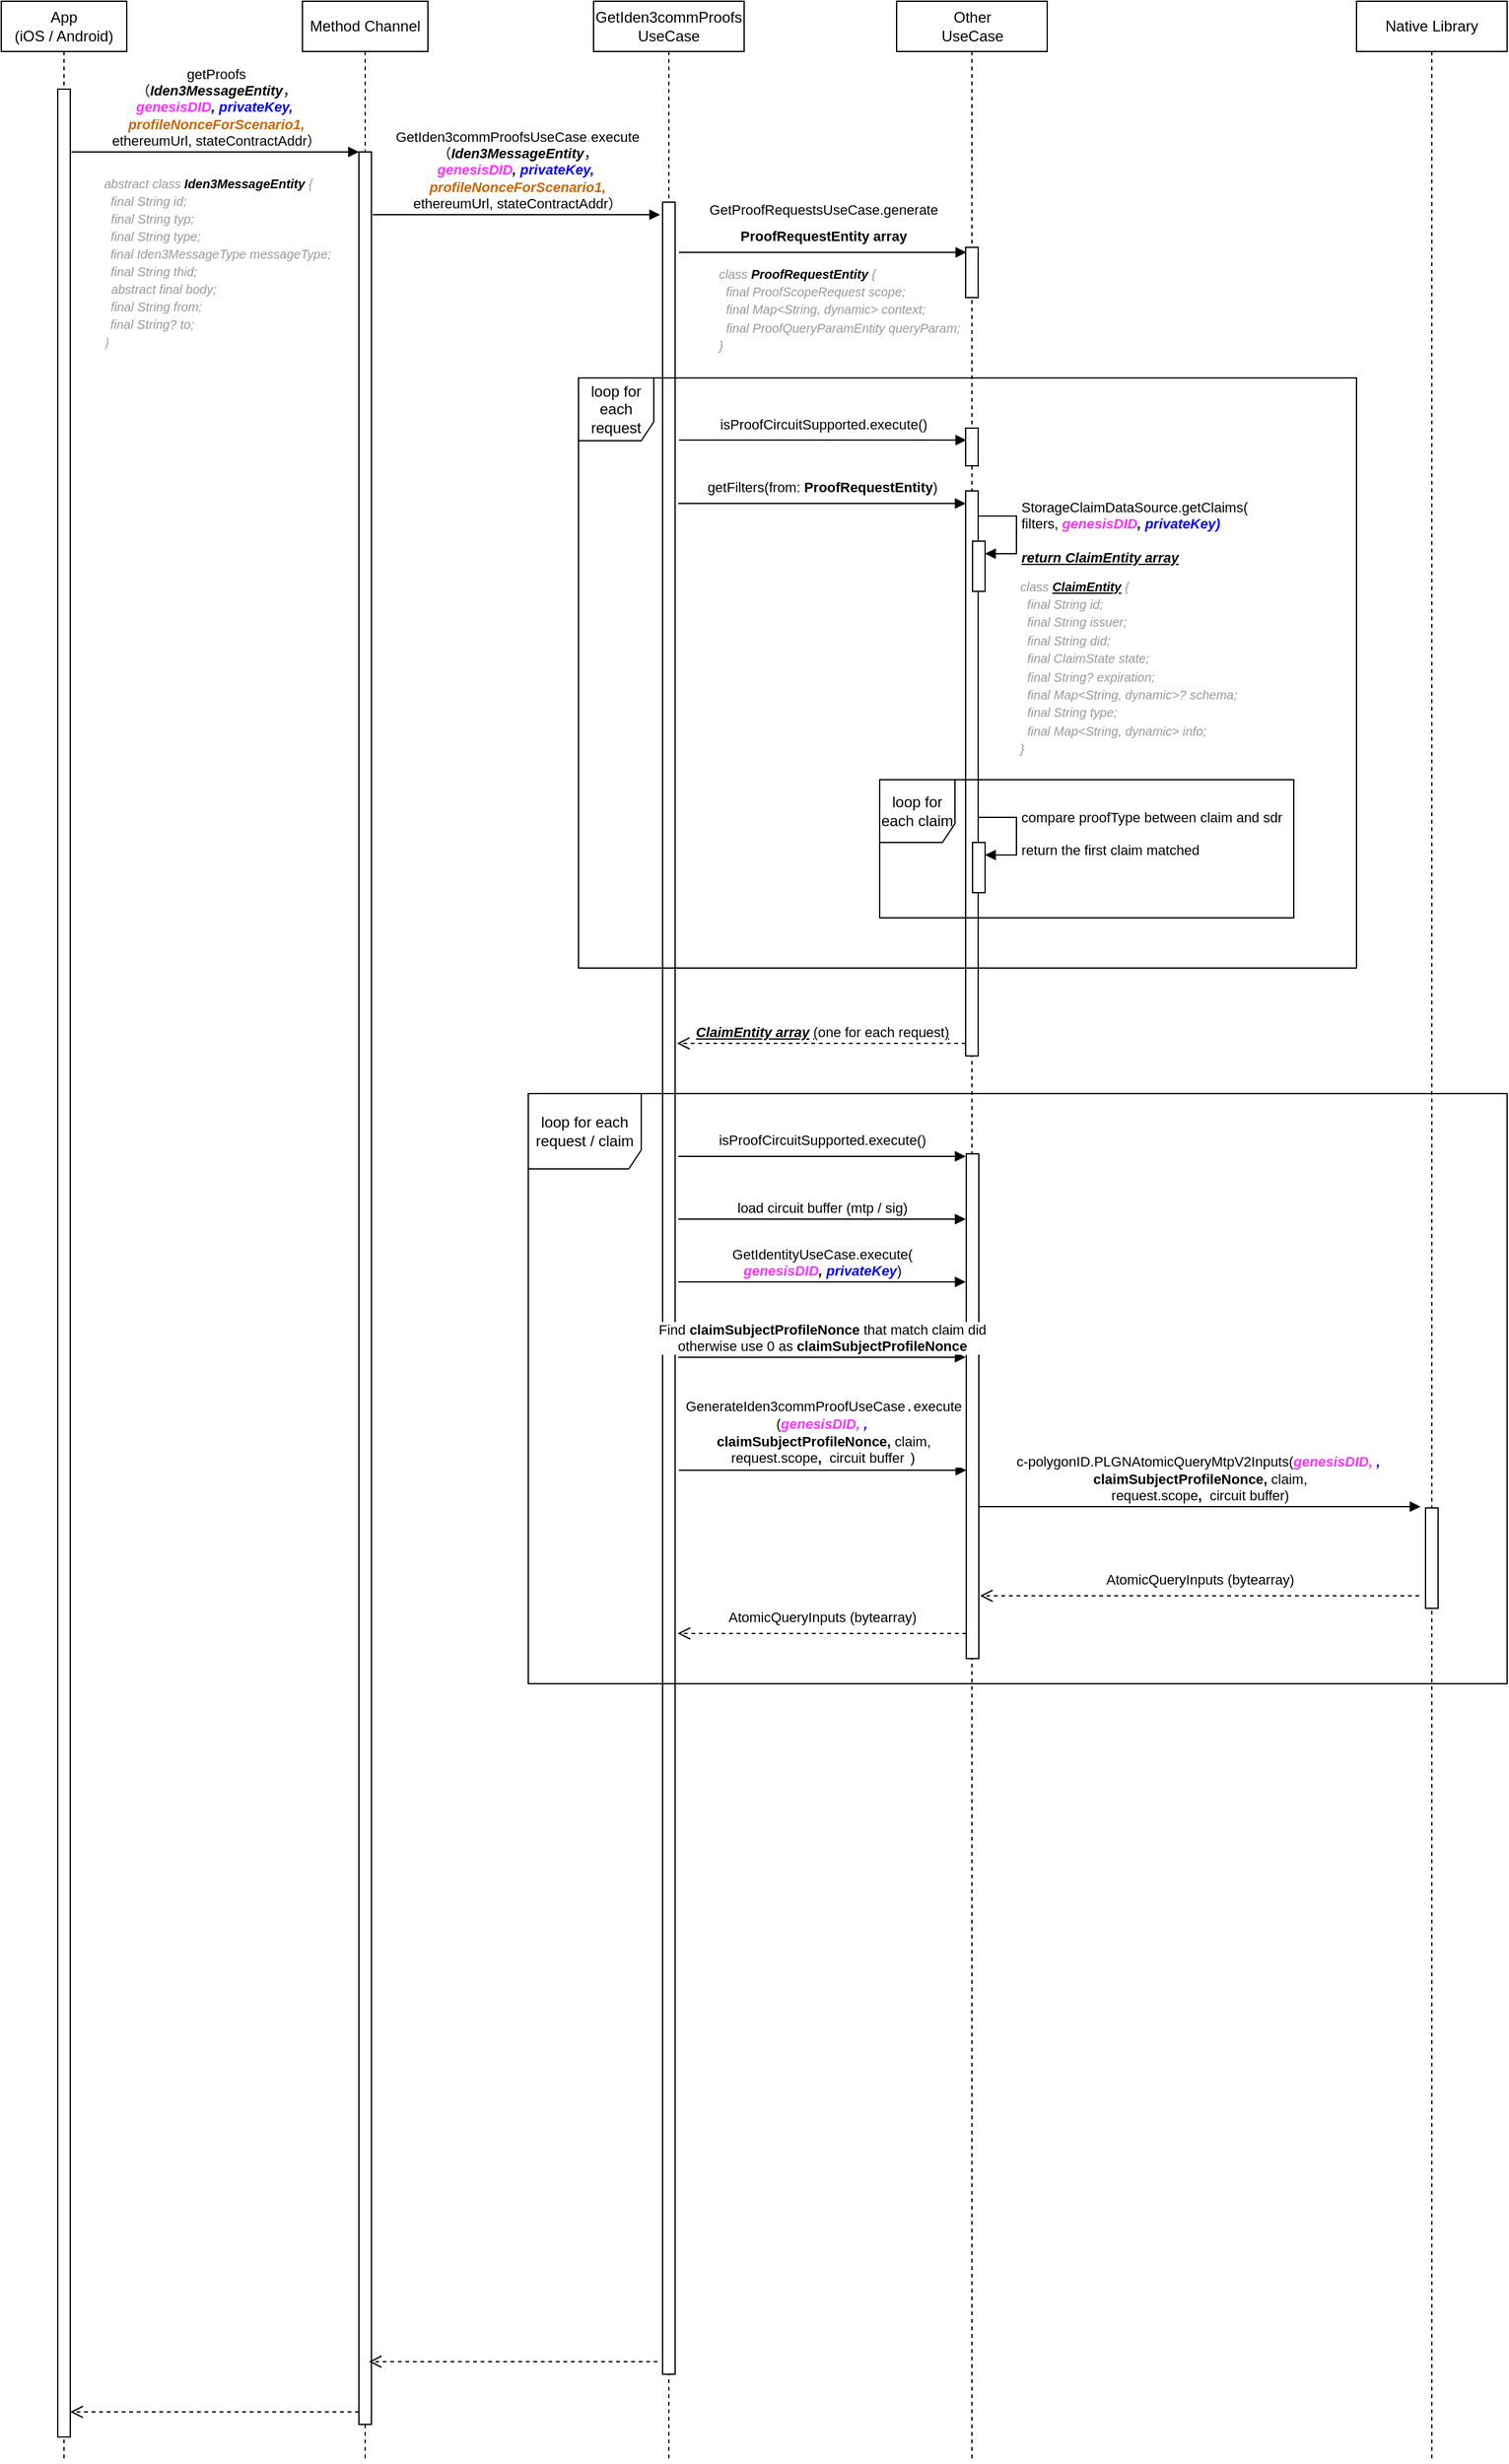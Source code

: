 <mxfile version="22.1.21" type="github">
  <diagram name="第 1 页" id="C8El7X4R0MNUI12ComAL">
    <mxGraphModel dx="1526" dy="873" grid="1" gridSize="10" guides="1" tooltips="1" connect="1" arrows="1" fold="1" page="0" pageScale="1" pageWidth="827" pageHeight="1169" math="0" shadow="0">
      <root>
        <mxCell id="0" />
        <mxCell id="1" parent="0" />
        <mxCell id="TxfDrytHoigwNO3QsFBK-1" value="App&lt;br&gt;(iOS / Android)" style="shape=umlLifeline;perimeter=lifelinePerimeter;whiteSpace=wrap;html=1;container=1;dropTarget=0;collapsible=0;recursiveResize=0;outlineConnect=0;portConstraint=eastwest;newEdgeStyle={&quot;curved&quot;:0,&quot;rounded&quot;:0};" parent="1" vertex="1">
          <mxGeometry x="360" y="120" width="100" height="1960" as="geometry" />
        </mxCell>
        <mxCell id="TxfDrytHoigwNO3QsFBK-7" value="" style="html=1;points=[[0,0,0,0,5],[0,1,0,0,-5],[1,0,0,0,5],[1,1,0,0,-5]];perimeter=orthogonalPerimeter;outlineConnect=0;targetShapes=umlLifeline;portConstraint=eastwest;newEdgeStyle={&quot;curved&quot;:0,&quot;rounded&quot;:0};" parent="TxfDrytHoigwNO3QsFBK-1" vertex="1">
          <mxGeometry x="45" y="70" width="10" height="1870" as="geometry" />
        </mxCell>
        <mxCell id="TxfDrytHoigwNO3QsFBK-3" value="Method Channel" style="shape=umlLifeline;perimeter=lifelinePerimeter;whiteSpace=wrap;html=1;container=1;dropTarget=0;collapsible=0;recursiveResize=0;outlineConnect=0;portConstraint=eastwest;newEdgeStyle={&quot;curved&quot;:0,&quot;rounded&quot;:0};" parent="1" vertex="1">
          <mxGeometry x="600" y="120" width="100" height="1960" as="geometry" />
        </mxCell>
        <mxCell id="TxfDrytHoigwNO3QsFBK-13" value="" style="html=1;points=[[0,0,0,0,5],[0,1,0,0,-5],[1,0,0,0,5],[1,1,0,0,-5]];perimeter=orthogonalPerimeter;outlineConnect=0;targetShapes=umlLifeline;portConstraint=eastwest;newEdgeStyle={&quot;curved&quot;:0,&quot;rounded&quot;:0};" parent="TxfDrytHoigwNO3QsFBK-3" vertex="1">
          <mxGeometry x="45" y="120" width="10" height="1810" as="geometry" />
        </mxCell>
        <mxCell id="TxfDrytHoigwNO3QsFBK-22" value="GetIden3commProofs&lt;br&gt;UseCase" style="shape=umlLifeline;perimeter=lifelinePerimeter;whiteSpace=wrap;html=1;container=1;dropTarget=0;collapsible=0;recursiveResize=0;outlineConnect=0;portConstraint=eastwest;newEdgeStyle={&quot;curved&quot;:0,&quot;rounded&quot;:0};" parent="1" vertex="1">
          <mxGeometry x="832" y="120" width="120" height="1960" as="geometry" />
        </mxCell>
        <mxCell id="kKGWQNoMtcEd__acopYI-4" value="" style="html=1;points=[[0,0,0,0,5],[0,1,0,0,-5],[1,0,0,0,5],[1,1,0,0,-5]];perimeter=orthogonalPerimeter;outlineConnect=0;targetShapes=umlLifeline;portConstraint=eastwest;newEdgeStyle={&quot;curved&quot;:0,&quot;rounded&quot;:0};" parent="TxfDrytHoigwNO3QsFBK-22" vertex="1">
          <mxGeometry x="55" y="160" width="10" height="1730" as="geometry" />
        </mxCell>
        <mxCell id="kKGWQNoMtcEd__acopYI-1" value="getProofs&lt;br&gt;（&lt;b&gt;&lt;i&gt;Iden3MessageEntity&lt;/i&gt;&lt;/b&gt;，&lt;br&gt;&lt;b style=&quot;border-color: var(--border-color);&quot;&gt;&lt;i style=&quot;border-color: var(--border-color);&quot;&gt;&lt;font style=&quot;border-color: var(--border-color);&quot; color=&quot;#ff33ff&quot;&gt;genesisDID&lt;/font&gt;,&amp;nbsp;&lt;i style=&quot;border-color: var(--border-color);&quot;&gt;&lt;font style=&quot;border-color: var(--border-color);&quot; color=&quot;#0000ff&quot;&gt;privateKey,&amp;nbsp;&lt;br style=&quot;border-color: var(--border-color);&quot;&gt;&lt;/font&gt;&lt;font style=&quot;border-color: var(--border-color);&quot; color=&quot;#cc6600&quot;&gt;profileNonceForScenario1,&lt;br&gt;&lt;/font&gt;&lt;/i&gt;&lt;/i&gt;&lt;/b&gt;ethereumUrl, stateContractAddr）" style="html=1;verticalAlign=bottom;endArrow=block;curved=0;rounded=0;sourcePerimeterSpacing=0;entryX=0;entryY=0;entryDx=0;entryDy=5;entryPerimeter=0;" parent="1" edge="1">
          <mxGeometry relative="1" as="geometry">
            <mxPoint x="416" y="240" as="sourcePoint" />
            <mxPoint x="645" y="240" as="targetPoint" />
          </mxGeometry>
        </mxCell>
        <mxCell id="kKGWQNoMtcEd__acopYI-2" value="&lt;i style=&quot;background-color: rgb(255, 255, 255);&quot;&gt;&lt;span style=&quot;font-size: 10px;&quot;&gt;&lt;font style=&quot;&quot; color=&quot;#999999&quot;&gt;abstract class &lt;/font&gt;&lt;b style=&quot;&quot;&gt;Iden3MessageEntity&lt;/b&gt;&lt;font style=&quot;&quot; color=&quot;#999999&quot;&gt; {&lt;/font&gt;&lt;/span&gt;&lt;br&gt;&lt;/i&gt;&lt;div style=&quot;line-height: 140%; font-size: 10px;&quot;&gt;&lt;div style=&quot;line-height: 140%;&quot;&gt;  &lt;font color=&quot;#999999&quot; style=&quot;font-size: 10px;&quot;&gt;&lt;i style=&quot;background-color: rgb(255, 255, 255);&quot;&gt;&lt;font style=&quot;font-family: gbLCjAvpehOjc9brSCwv; font-size: 10px;&quot;&gt;&amp;nbsp;&lt;/font&gt;&lt;font style=&quot;font-size: 10px;&quot;&gt; final String id;&lt;/font&gt;&lt;/i&gt;&lt;/font&gt;&lt;/div&gt;&lt;div style=&quot;line-height: 140%;&quot;&gt;  &lt;font color=&quot;#999999&quot; style=&quot;font-size: 10px;&quot; face=&quot;Helvetica&quot;&gt;&lt;i style=&quot;background-color: rgb(255, 255, 255);&quot;&gt;&lt;font style=&quot;font-size: 10px;&quot;&gt;&amp;nbsp;&lt;/font&gt;&lt;font style=&quot;font-size: 10px;&quot;&gt; final String typ;&lt;/font&gt;&lt;/i&gt;&lt;/font&gt;&lt;/div&gt;&lt;div style=&quot;line-height: 140%;&quot;&gt;  &lt;font color=&quot;#999999&quot; style=&quot;font-size: 10px;&quot;&gt;&lt;i style=&quot;background-color: rgb(255, 255, 255);&quot;&gt;&lt;font style=&quot;font-size: 10px;&quot;&gt;&lt;font style=&quot;font-size: 10px;&quot; face=&quot;gbLCjAvpehOjc9brSCwv&quot;&gt;&amp;nbsp;&lt;/font&gt;&lt;font style=&quot;font-size: 10px;&quot; face=&quot;Helvetica&quot;&gt; &lt;/font&gt;&lt;/font&gt;&lt;font face=&quot;Helvetica&quot; style=&quot;font-size: 10px;&quot;&gt;final String type;&lt;/font&gt;&lt;/i&gt;&lt;/font&gt;&lt;/div&gt;&lt;div style=&quot;line-height: 140%;&quot;&gt;  &lt;font color=&quot;#999999&quot; style=&quot;font-size: 10px;&quot;&gt;&lt;i style=&quot;background-color: rgb(255, 255, 255);&quot;&gt;&lt;font style=&quot;font-family: gbLCjAvpehOjc9brSCwv; font-size: 10px;&quot;&gt;&amp;nbsp; &lt;/font&gt;&lt;font style=&quot;font-size: 10px;&quot;&gt;final Iden3MessageType messageType;&lt;/font&gt;&lt;/i&gt;&lt;/font&gt;&lt;/div&gt;&lt;div style=&quot;line-height: 140%;&quot;&gt;  &lt;font color=&quot;#999999&quot; style=&quot;font-size: 10px;&quot;&gt;&lt;i style=&quot;background-color: rgb(255, 255, 255);&quot;&gt;&lt;font style=&quot;font-family: gbLCjAvpehOjc9brSCwv; font-size: 10px;&quot;&gt;&amp;nbsp;&lt;/font&gt;&lt;font style=&quot;font-size: 10px;&quot;&gt; &lt;font style=&quot;font-size: 10px;&quot; face=&quot;Helvetica&quot;&gt;final String thid;&lt;/font&gt;&lt;/font&gt;&lt;/i&gt;&lt;/font&gt;&lt;/div&gt;&lt;div style=&quot;line-height: 140%;&quot;&gt;  &lt;font color=&quot;#999999&quot; style=&quot;font-size: 10px;&quot;&gt;&lt;i style=&quot;background-color: rgb(255, 255, 255);&quot;&gt;&lt;font style=&quot;font-family: Helvetica; font-size: 10px;&quot;&gt;&amp;nbsp; &lt;/font&gt;&lt;font face=&quot;Helvetica&quot; style=&quot;font-size: 10px;&quot;&gt;abstract final body;&lt;/font&gt;&lt;/i&gt;&lt;/font&gt;&lt;/div&gt;&lt;div style=&quot;line-height: 140%;&quot;&gt;  &lt;font color=&quot;#999999&quot; style=&quot;font-size: 10px;&quot;&gt;&lt;i style=&quot;background-color: rgb(255, 255, 255);&quot;&gt;&lt;font face=&quot;gbLCjAvpehOjc9brSCwv&quot; style=&quot;font-size: 10px;&quot;&gt;&amp;nbsp;&lt;/font&gt;&lt;font face=&quot;Helvetica&quot; style=&quot;font-size: 10px;&quot;&gt; &lt;/font&gt;&lt;font face=&quot;Helvetica&quot; style=&quot;font-size: 10px;&quot;&gt;final String from;&lt;/font&gt;&lt;/i&gt;&lt;/font&gt;&lt;/div&gt;&lt;div style=&quot;line-height: 140%;&quot;&gt;  &lt;font color=&quot;#999999&quot; style=&quot;font-size: 10px;&quot;&gt;&lt;i style=&quot;background-color: rgb(255, 255, 255);&quot;&gt;&lt;font face=&quot;gbLCjAvpehOjc9brSCwv&quot; style=&quot;font-size: 10px;&quot;&gt;&amp;nbsp; &lt;/font&gt;&lt;font face=&quot;Helvetica&quot; style=&quot;font-size: 10px;&quot;&gt;final String? to;&lt;/font&gt;&lt;/i&gt;&lt;/font&gt;&lt;/div&gt;&lt;div style=&quot;line-height: 140%;&quot;&gt;&lt;font color=&quot;#999999&quot; face=&quot;gbLCjAvpehOjc9brSCwv&quot; style=&quot;font-size: 10px;&quot;&gt;&lt;i style=&quot;background-color: rgb(255, 255, 255);&quot;&gt;}&lt;/i&gt;&lt;/font&gt;&lt;/div&gt;&lt;div style=&quot;line-height: 140%;&quot;&gt;&lt;br&gt;&lt;/div&gt;&lt;/div&gt;" style="text;html=1;align=left;verticalAlign=middle;resizable=0;points=[];autosize=1;strokeColor=none;fillColor=none;" parent="1" vertex="1">
          <mxGeometry x="440" y="250" width="200" height="170" as="geometry" />
        </mxCell>
        <mxCell id="kKGWQNoMtcEd__acopYI-3" value="&lt;div style=&quot;line-height: 120%;&quot;&gt;GetIden3commProofsUseCase&lt;font face=&quot;Helvetica&quot; style=&quot;background-color: rgb(255, 255, 255);&quot;&gt;&lt;font style=&quot;font-size: 12px;&quot; color=&quot;#abb2bf&quot;&gt;.&lt;/font&gt;&lt;font style=&quot;font-size: 11px;&quot;&gt;execute&lt;/font&gt;&lt;/font&gt;&lt;/div&gt;&lt;div style=&quot;line-height: 120%;&quot;&gt;（&lt;b style=&quot;border-color: var(--border-color);&quot;&gt;&lt;i style=&quot;border-color: var(--border-color);&quot;&gt;Iden3MessageEntity&lt;/i&gt;&lt;/b&gt;，&lt;br style=&quot;border-color: var(--border-color);&quot;&gt;&lt;b style=&quot;border-color: var(--border-color);&quot;&gt;&lt;i style=&quot;border-color: var(--border-color);&quot;&gt;&lt;font style=&quot;border-color: var(--border-color);&quot; color=&quot;#ff33ff&quot;&gt;genesisDID&lt;/font&gt;,&amp;nbsp;&lt;i style=&quot;border-color: var(--border-color);&quot;&gt;&lt;font style=&quot;border-color: var(--border-color);&quot; color=&quot;#0000ff&quot;&gt;privateKey,&amp;nbsp;&lt;br style=&quot;border-color: var(--border-color);&quot;&gt;&lt;/font&gt;&lt;font style=&quot;border-color: var(--border-color);&quot; color=&quot;#cc6600&quot;&gt;profileNonceForScenario1,&lt;br style=&quot;border-color: var(--border-color);&quot;&gt;&lt;/font&gt;&lt;/i&gt;&lt;/i&gt;&lt;/b&gt;ethereumUrl, stateContractAddr）&lt;/div&gt;" style="html=1;verticalAlign=bottom;endArrow=block;curved=0;rounded=0;sourcePerimeterSpacing=0;entryX=0;entryY=0;entryDx=0;entryDy=5;entryPerimeter=0;" parent="1" edge="1">
          <mxGeometry relative="1" as="geometry">
            <mxPoint x="656" y="290" as="sourcePoint" />
            <mxPoint x="885" y="290" as="targetPoint" />
          </mxGeometry>
        </mxCell>
        <mxCell id="kKGWQNoMtcEd__acopYI-5" value="&lt;div style=&quot;line-height: 120%;&quot;&gt;&lt;div style=&quot;line-height: 21px;&quot;&gt;&lt;div style=&quot;line-height: 21px;&quot;&gt;&lt;span style=&quot;background-color: rgb(255, 255, 255);&quot;&gt;&lt;font face=&quot;Helvetica&quot; style=&quot;font-size: 11px;&quot;&gt;GetProofRequestsUseCase.generate&lt;/font&gt;&lt;/span&gt;&lt;/div&gt;&lt;div style=&quot;line-height: 21px;&quot;&gt;&lt;div style=&quot;line-height: 21px;&quot;&gt;&lt;span style=&quot;background-color: rgb(255, 255, 255);&quot;&gt;&lt;font face=&quot;Helvetica&quot; style=&quot;font-size: 11px;&quot;&gt;&lt;b&gt;ProofRequestEntity array&lt;/b&gt;&lt;/font&gt;&lt;/span&gt;&lt;/div&gt;&lt;/div&gt;&lt;/div&gt;&lt;/div&gt;&lt;div style=&quot;line-height: 21px;&quot;&gt;&lt;/div&gt;" style="html=1;verticalAlign=bottom;endArrow=block;curved=0;rounded=0;sourcePerimeterSpacing=0;entryX=0;entryY=0;entryDx=0;entryDy=5;entryPerimeter=0;" parent="1" edge="1">
          <mxGeometry relative="1" as="geometry">
            <mxPoint x="900" y="320" as="sourcePoint" />
            <mxPoint x="1129" y="320" as="targetPoint" />
          </mxGeometry>
        </mxCell>
        <mxCell id="kKGWQNoMtcEd__acopYI-6" value="Other&lt;br&gt;UseCase" style="shape=umlLifeline;perimeter=lifelinePerimeter;whiteSpace=wrap;html=1;container=1;dropTarget=0;collapsible=0;recursiveResize=0;outlineConnect=0;portConstraint=eastwest;newEdgeStyle={&quot;curved&quot;:0,&quot;rounded&quot;:0};" parent="1" vertex="1">
          <mxGeometry x="1073.5" y="120" width="120" height="1960" as="geometry" />
        </mxCell>
        <mxCell id="kKGWQNoMtcEd__acopYI-19" value="" style="html=1;points=[[0,0,0,0,5],[0,1,0,0,-5],[1,0,0,0,5],[1,1,0,0,-5]];perimeter=orthogonalPerimeter;outlineConnect=0;targetShapes=umlLifeline;portConstraint=eastwest;newEdgeStyle={&quot;curved&quot;:0,&quot;rounded&quot;:0};" parent="kKGWQNoMtcEd__acopYI-6" vertex="1">
          <mxGeometry x="55" y="196" width="10" height="40" as="geometry" />
        </mxCell>
        <mxCell id="BkAWaWP3HrZWic8StWcY-7" value="" style="html=1;points=[[0,0,0,0,5],[0,1,0,0,-5],[1,0,0,0,5],[1,1,0,0,-5]];perimeter=orthogonalPerimeter;outlineConnect=0;targetShapes=umlLifeline;portConstraint=eastwest;newEdgeStyle={&quot;curved&quot;:0,&quot;rounded&quot;:0};" vertex="1" parent="kKGWQNoMtcEd__acopYI-6">
          <mxGeometry x="55" y="390" width="10" height="450" as="geometry" />
        </mxCell>
        <mxCell id="kKGWQNoMtcEd__acopYI-20" value="&lt;font style=&quot;font-size: 10px;&quot;&gt;&lt;i style=&quot;&quot;&gt;&lt;font color=&quot;#999999&quot;&gt;class &lt;/font&gt;&lt;b style=&quot;&quot;&gt;ProofRequestEntity&lt;/b&gt;&lt;font color=&quot;#999999&quot;&gt; {&lt;/font&gt;&lt;br&gt;&lt;font color=&quot;#999999&quot;&gt;&amp;nbsp; final ProofScopeRequest scope;&lt;/font&gt;&lt;br&gt;&lt;span style=&quot;color: rgb(153, 153, 153);&quot; class=&quot;Apple-converted-space&quot;&gt;&amp;nbsp; &lt;/span&gt;&lt;font color=&quot;#999999&quot;&gt;final Map&amp;lt;String, dynamic&amp;gt; context;&lt;/font&gt;&lt;br&gt;&lt;span style=&quot;color: rgb(153, 153, 153);&quot; class=&quot;Apple-converted-space&quot;&gt;&amp;nbsp; &lt;/span&gt;&lt;font color=&quot;#999999&quot;&gt;final ProofQueryParamEntity queryParam;&lt;/font&gt;&lt;br&gt;&lt;font color=&quot;#999999&quot;&gt;}&lt;/font&gt;&lt;/i&gt;&lt;/font&gt;" style="text;html=1;align=left;verticalAlign=middle;resizable=0;points=[];autosize=1;strokeColor=none;fillColor=none;" parent="1" vertex="1">
          <mxGeometry x="930" y="320" width="220" height="90" as="geometry" />
        </mxCell>
        <mxCell id="kKGWQNoMtcEd__acopYI-56" value="&lt;div style=&quot;line-height: 21px;&quot;&gt;&lt;br&gt;&lt;/div&gt;" style="html=1;verticalAlign=bottom;endArrow=open;dashed=1;endSize=8;curved=0;rounded=0;" parent="1" edge="1">
          <mxGeometry relative="1" as="geometry">
            <mxPoint x="883" y="2000" as="sourcePoint" />
            <mxPoint x="653" y="2000" as="targetPoint" />
          </mxGeometry>
        </mxCell>
        <mxCell id="kKGWQNoMtcEd__acopYI-57" value="&lt;div style=&quot;line-height: 21px;&quot;&gt;&lt;br&gt;&lt;/div&gt;" style="html=1;verticalAlign=bottom;endArrow=open;dashed=1;endSize=8;curved=0;rounded=0;" parent="1" edge="1">
          <mxGeometry relative="1" as="geometry">
            <mxPoint x="645" y="2040" as="sourcePoint" />
            <mxPoint x="415" y="2040" as="targetPoint" />
          </mxGeometry>
        </mxCell>
        <mxCell id="BkAWaWP3HrZWic8StWcY-2" value="loop for each request" style="shape=umlFrame;whiteSpace=wrap;html=1;pointerEvents=0;width=60;height=50;" vertex="1" parent="1">
          <mxGeometry x="820" y="420" width="620" height="470" as="geometry" />
        </mxCell>
        <mxCell id="BkAWaWP3HrZWic8StWcY-3" value="" style="html=1;points=[[0,0,0,0,5],[0,1,0,0,-5],[1,0,0,0,5],[1,1,0,0,-5]];perimeter=orthogonalPerimeter;outlineConnect=0;targetShapes=umlLifeline;portConstraint=eastwest;newEdgeStyle={&quot;curved&quot;:0,&quot;rounded&quot;:0};" vertex="1" parent="1">
          <mxGeometry x="1128.5" y="460" width="10" height="30" as="geometry" />
        </mxCell>
        <mxCell id="BkAWaWP3HrZWic8StWcY-4" value="&lt;div style=&quot;line-height: 120%;&quot;&gt;&lt;div style=&quot;line-height: 21px;&quot;&gt;&lt;div style=&quot;line-height: 21px;&quot;&gt;&lt;div style=&quot;line-height: 21px;&quot;&gt;&lt;span style=&quot;background-color: rgb(255, 255, 255);&quot;&gt;&lt;font style=&quot;font-size: 11px;&quot; face=&quot;Helvetica&quot;&gt;isProofCircuitSupported.execute()&lt;/font&gt;&lt;/span&gt;&lt;/div&gt;&lt;/div&gt;&lt;/div&gt;&lt;/div&gt;&lt;div style=&quot;line-height: 21px;&quot;&gt;&lt;/div&gt;" style="html=1;verticalAlign=bottom;endArrow=block;curved=0;rounded=0;sourcePerimeterSpacing=0;entryX=0;entryY=0;entryDx=0;entryDy=5;entryPerimeter=0;" edge="1" parent="1">
          <mxGeometry relative="1" as="geometry">
            <mxPoint x="900" y="469.5" as="sourcePoint" />
            <mxPoint x="1129" y="469.5" as="targetPoint" />
          </mxGeometry>
        </mxCell>
        <mxCell id="BkAWaWP3HrZWic8StWcY-6" value="&lt;div style=&quot;line-height: 120%;&quot;&gt;&lt;div style=&quot;line-height: 21px;&quot;&gt;&lt;div style=&quot;line-height: 21px;&quot;&gt;&lt;div style=&quot;line-height: 21px;&quot;&gt;&lt;font style=&quot;font-size: 11px;&quot; face=&quot;Helvetica&quot;&gt;getFilters(from:&amp;nbsp;&lt;/font&gt;&lt;b style=&quot;border-color: var(--border-color);&quot;&gt;ProofRequestEntity&lt;/b&gt;)&lt;/div&gt;&lt;/div&gt;&lt;/div&gt;&lt;/div&gt;&lt;div style=&quot;line-height: 21px;&quot;&gt;&lt;/div&gt;" style="html=1;verticalAlign=bottom;endArrow=block;curved=0;rounded=0;sourcePerimeterSpacing=0;entryX=0;entryY=0;entryDx=0;entryDy=5;entryPerimeter=0;" edge="1" parent="1">
          <mxGeometry relative="1" as="geometry">
            <mxPoint x="899.5" y="520" as="sourcePoint" />
            <mxPoint x="1128.5" y="520" as="targetPoint" />
          </mxGeometry>
        </mxCell>
        <mxCell id="BkAWaWP3HrZWic8StWcY-8" value="" style="html=1;points=[[0,0,0,0,5],[0,1,0,0,-5],[1,0,0,0,5],[1,1,0,0,-5]];perimeter=orthogonalPerimeter;outlineConnect=0;targetShapes=umlLifeline;portConstraint=eastwest;newEdgeStyle={&quot;curved&quot;:0,&quot;rounded&quot;:0};" vertex="1" parent="1">
          <mxGeometry x="1134" y="550" width="10" height="40" as="geometry" />
        </mxCell>
        <mxCell id="BkAWaWP3HrZWic8StWcY-9" value="&lt;div style=&quot;line-height: 120%;&quot;&gt;&lt;div style=&quot;line-height: 120%;&quot;&gt;&lt;span style=&quot;background-color: rgb(255, 255, 255);&quot;&gt;StorageClaimDataSource&lt;/span&gt;.getClaims(&lt;/div&gt;&lt;div style=&quot;line-height: 120%;&quot;&gt;filters,&amp;nbsp;&lt;b style=&quot;border-color: var(--border-color); text-align: center;&quot;&gt;&lt;i style=&quot;border-color: var(--border-color);&quot;&gt;&lt;font style=&quot;border-color: var(--border-color);&quot; color=&quot;#ff33ff&quot;&gt;genesisDID&lt;/font&gt;,&amp;nbsp;&lt;i style=&quot;border-color: var(--border-color);&quot;&gt;&lt;font style=&quot;border-color: var(--border-color);&quot; color=&quot;#0000ff&quot;&gt;privateKey)&lt;/font&gt;&lt;/i&gt;&lt;/i&gt;&lt;/b&gt;&lt;/div&gt;&lt;div style=&quot;line-height: 120%;&quot;&gt;&lt;b style=&quot;border-color: var(--border-color); text-align: center;&quot;&gt;&lt;i style=&quot;border-color: var(--border-color);&quot;&gt;&lt;i style=&quot;border-color: var(--border-color);&quot;&gt;&lt;font style=&quot;border-color: var(--border-color);&quot; color=&quot;#0000ff&quot;&gt;&lt;br&gt;&lt;/font&gt;&lt;/i&gt;&lt;/i&gt;&lt;/b&gt;&lt;/div&gt;&lt;div style=&quot;line-height: 120%;&quot;&gt;&lt;b style=&quot;border-color: var(--border-color); text-align: center;&quot;&gt;&lt;i style=&quot;border-color: var(--border-color);&quot;&gt;&lt;i style=&quot;border-color: var(--border-color);&quot;&gt;&lt;font style=&quot;border-color: var(--border-color);&quot; color=&quot;#0000ff&quot;&gt;&lt;b style=&quot;border-color: var(--border-color); color: rgb(0, 0, 0); font-style: normal;&quot;&gt;&lt;u style=&quot;border-color: var(--border-color);&quot;&gt;&lt;i style=&quot;border-color: var(--border-color);&quot;&gt;return ClaimEntity array&lt;/i&gt;&lt;/u&gt;&lt;/b&gt;&lt;br&gt;&lt;/font&gt;&lt;/i&gt;&lt;/i&gt;&lt;/b&gt;&lt;/div&gt;&lt;/div&gt;" style="html=1;align=left;spacingLeft=2;endArrow=block;rounded=0;edgeStyle=orthogonalEdgeStyle;curved=0;rounded=0;" edge="1" target="BkAWaWP3HrZWic8StWcY-8" parent="1">
          <mxGeometry relative="1" as="geometry">
            <mxPoint x="1139" y="530" as="sourcePoint" />
            <Array as="points">
              <mxPoint x="1169" y="560" />
            </Array>
          </mxGeometry>
        </mxCell>
        <mxCell id="BkAWaWP3HrZWic8StWcY-10" value="&lt;span style=&quot;background-color: rgb(255, 255, 255);&quot;&gt;&lt;u style=&quot;font-style: italic; font-weight: bold;&quot;&gt;ClaimEntity array&lt;/u&gt;&amp;nbsp;&lt;u&gt;(&lt;/u&gt;one for each request&lt;u style=&quot;&quot;&gt;)&lt;/u&gt;&lt;/span&gt;" style="html=1;verticalAlign=bottom;endArrow=open;dashed=1;endSize=8;curved=0;rounded=0;" edge="1" parent="1">
          <mxGeometry relative="1" as="geometry">
            <mxPoint x="1128.5" y="950" as="sourcePoint" />
            <mxPoint x="898.5" y="950" as="targetPoint" />
          </mxGeometry>
        </mxCell>
        <mxCell id="BkAWaWP3HrZWic8StWcY-11" value="&lt;font style=&quot;font-size: 10px;&quot;&gt;&lt;i style=&quot;&quot;&gt;&lt;font color=&quot;#999999&quot;&gt;class &lt;/font&gt;&lt;b style=&quot;&quot;&gt;&lt;u&gt;ClaimEntity&lt;/u&gt;&lt;/b&gt;&lt;font color=&quot;#999999&quot;&gt; {&lt;/font&gt;&lt;/i&gt;&lt;br&gt;&lt;i style=&quot;color: rgb(153, 153, 153);&quot;&gt;&amp;nbsp; final String id;&lt;/i&gt;&lt;br&gt;&lt;i style=&quot;color: rgb(153, 153, 153);&quot;&gt;&lt;span class=&quot;Apple-converted-space&quot;&gt;&amp;nbsp; &lt;/span&gt;final String issuer;&lt;/i&gt;&lt;br&gt;&lt;i style=&quot;color: rgb(153, 153, 153);&quot;&gt;&lt;span class=&quot;Apple-converted-space&quot;&gt;&amp;nbsp; &lt;/span&gt;final String did;&lt;/i&gt;&lt;br&gt;&lt;i style=&quot;color: rgb(153, 153, 153);&quot;&gt;&lt;span class=&quot;Apple-converted-space&quot;&gt;&amp;nbsp; &lt;/span&gt;final ClaimState state;&lt;/i&gt;&lt;br&gt;&lt;i style=&quot;color: rgb(153, 153, 153);&quot;&gt;&lt;span class=&quot;Apple-converted-space&quot;&gt;&amp;nbsp; &lt;/span&gt;final String? expiration;&lt;/i&gt;&lt;br&gt;&lt;i style=&quot;color: rgb(153, 153, 153);&quot;&gt;&lt;span class=&quot;Apple-converted-space&quot;&gt;&amp;nbsp; &lt;/span&gt;final Map&amp;lt;String, dynamic&amp;gt;? schema;&lt;/i&gt;&lt;br&gt;&lt;i style=&quot;color: rgb(153, 153, 153);&quot;&gt;&lt;span class=&quot;Apple-converted-space&quot;&gt;&amp;nbsp; &lt;/span&gt;final String type;&lt;/i&gt;&lt;br&gt;&lt;i style=&quot;color: rgb(153, 153, 153);&quot;&gt;&lt;span class=&quot;Apple-converted-space&quot;&gt;&amp;nbsp; &lt;/span&gt;final Map&amp;lt;String, dynamic&amp;gt; info;&lt;/i&gt;&lt;br&gt;&lt;i style=&quot;color: rgb(153, 153, 153);&quot;&gt;}&lt;/i&gt;&lt;/font&gt;" style="text;html=1;align=left;verticalAlign=middle;resizable=0;points=[];autosize=1;strokeColor=none;fillColor=none;" vertex="1" parent="1">
          <mxGeometry x="1170" y="570" width="200" height="160" as="geometry" />
        </mxCell>
        <mxCell id="BkAWaWP3HrZWic8StWcY-12" value="" style="html=1;points=[[0,0,0,0,5],[0,1,0,0,-5],[1,0,0,0,5],[1,1,0,0,-5]];perimeter=orthogonalPerimeter;outlineConnect=0;targetShapes=umlLifeline;portConstraint=eastwest;newEdgeStyle={&quot;curved&quot;:0,&quot;rounded&quot;:0};" vertex="1" parent="1">
          <mxGeometry x="1134" y="790" width="10" height="40" as="geometry" />
        </mxCell>
        <mxCell id="BkAWaWP3HrZWic8StWcY-13" value="&lt;div style=&quot;line-height: 120%;&quot;&gt;&lt;div style=&quot;line-height: 120%;&quot;&gt;compare proofType between claim and sdr&lt;/div&gt;&lt;div style=&quot;line-height: 120%;&quot;&gt;&lt;br&gt;&lt;/div&gt;&lt;div style=&quot;line-height: 120%;&quot;&gt;return the first claim matched&lt;/div&gt;&lt;/div&gt;" style="html=1;align=left;spacingLeft=2;endArrow=block;rounded=0;edgeStyle=orthogonalEdgeStyle;curved=0;rounded=0;" edge="1" parent="1" target="BkAWaWP3HrZWic8StWcY-12">
          <mxGeometry relative="1" as="geometry">
            <mxPoint x="1139" y="770" as="sourcePoint" />
            <Array as="points">
              <mxPoint x="1169" y="800" />
            </Array>
          </mxGeometry>
        </mxCell>
        <mxCell id="BkAWaWP3HrZWic8StWcY-14" value="loop for each claim" style="shape=umlFrame;whiteSpace=wrap;html=1;pointerEvents=0;width=60;height=50;" vertex="1" parent="1">
          <mxGeometry x="1060" y="740" width="330" height="110" as="geometry" />
        </mxCell>
        <mxCell id="BkAWaWP3HrZWic8StWcY-15" value="loop for each request / claim" style="shape=umlFrame;whiteSpace=wrap;html=1;pointerEvents=0;width=90;height=60;" vertex="1" parent="1">
          <mxGeometry x="780" y="990" width="780" height="470" as="geometry" />
        </mxCell>
        <mxCell id="BkAWaWP3HrZWic8StWcY-16" value="&lt;div style=&quot;line-height: 120%;&quot;&gt;&lt;div style=&quot;line-height: 21px;&quot;&gt;&lt;div style=&quot;line-height: 21px;&quot;&gt;&lt;div style=&quot;line-height: 21px;&quot;&gt;&lt;span style=&quot;background-color: rgb(255, 255, 255);&quot;&gt;&lt;font style=&quot;font-size: 11px;&quot; face=&quot;Helvetica&quot;&gt;isProofCircuitSupported.execute()&lt;/font&gt;&lt;/span&gt;&lt;/div&gt;&lt;/div&gt;&lt;/div&gt;&lt;/div&gt;&lt;div style=&quot;line-height: 21px;&quot;&gt;&lt;/div&gt;" style="html=1;verticalAlign=bottom;endArrow=block;curved=0;rounded=0;sourcePerimeterSpacing=0;entryX=0;entryY=0;entryDx=0;entryDy=5;entryPerimeter=0;" edge="1" parent="1">
          <mxGeometry relative="1" as="geometry">
            <mxPoint x="899.5" y="1040" as="sourcePoint" />
            <mxPoint x="1128.5" y="1040" as="targetPoint" />
          </mxGeometry>
        </mxCell>
        <mxCell id="BkAWaWP3HrZWic8StWcY-17" value="&lt;br&gt;&lt;br&gt;&lt;br&gt;" style="html=1;points=[[0,0,0,0,5],[0,1,0,0,-5],[1,0,0,0,5],[1,1,0,0,-5]];perimeter=orthogonalPerimeter;outlineConnect=0;targetShapes=umlLifeline;portConstraint=eastwest;newEdgeStyle={&quot;curved&quot;:0,&quot;rounded&quot;:0};" vertex="1" parent="1">
          <mxGeometry x="1129" y="1038" width="10" height="402" as="geometry" />
        </mxCell>
        <mxCell id="BkAWaWP3HrZWic8StWcY-18" value="load circuit buffer (mtp / sig)" style="html=1;verticalAlign=bottom;endArrow=block;curved=0;rounded=0;sourcePerimeterSpacing=0;entryX=0;entryY=0;entryDx=0;entryDy=5;entryPerimeter=0;" edge="1" parent="1">
          <mxGeometry relative="1" as="geometry">
            <mxPoint x="899.5" y="1090" as="sourcePoint" />
            <mxPoint x="1128.5" y="1090" as="targetPoint" />
          </mxGeometry>
        </mxCell>
        <mxCell id="BkAWaWP3HrZWic8StWcY-19" value="GetIdentityUseCase.execute(&lt;br&gt;&lt;b style=&quot;border-color: var(--border-color);&quot;&gt;&lt;i style=&quot;border-color: var(--border-color);&quot;&gt;&lt;font style=&quot;border-color: var(--border-color);&quot; color=&quot;#ff33ff&quot;&gt;genesisDID&lt;/font&gt;,&amp;nbsp;&lt;i style=&quot;border-color: var(--border-color);&quot;&gt;&lt;font style=&quot;border-color: var(--border-color);&quot; color=&quot;#0000ff&quot;&gt;privateKey&lt;/font&gt;&lt;/i&gt;&lt;/i&gt;&lt;/b&gt;)" style="html=1;verticalAlign=bottom;endArrow=block;curved=0;rounded=0;sourcePerimeterSpacing=0;entryX=0;entryY=0;entryDx=0;entryDy=5;entryPerimeter=0;" edge="1" parent="1">
          <mxGeometry relative="1" as="geometry">
            <mxPoint x="899.5" y="1140" as="sourcePoint" />
            <mxPoint x="1128.5" y="1140" as="targetPoint" />
          </mxGeometry>
        </mxCell>
        <mxCell id="BkAWaWP3HrZWic8StWcY-20" value="Find&amp;nbsp;&lt;b&gt;claimSubjectProfileNonce&lt;/b&gt;&amp;nbsp;that match claim did&lt;br&gt;otherwise use 0 as&amp;nbsp;&lt;b&gt;claimSubjectProfileNonce&lt;/b&gt;" style="html=1;verticalAlign=bottom;endArrow=block;curved=0;rounded=0;sourcePerimeterSpacing=0;entryX=0;entryY=0;entryDx=0;entryDy=5;entryPerimeter=0;" edge="1" parent="1">
          <mxGeometry relative="1" as="geometry">
            <mxPoint x="899.5" y="1200" as="sourcePoint" />
            <mxPoint x="1128.5" y="1200" as="targetPoint" />
          </mxGeometry>
        </mxCell>
        <mxCell id="BkAWaWP3HrZWic8StWcY-21" value="&lt;font style=&quot;font-size: 11px;&quot;&gt;&lt;span style=&quot;background-color: rgb(255, 255, 255);&quot;&gt;GenerateIden3commProofUseCase&lt;/span&gt;&lt;span style=&quot;background-color: rgb(255, 255, 255); font-family: &amp;quot;JetBrains Mono&amp;quot;, Menlo, Monaco, &amp;quot;Courier New&amp;quot;, monospace;&quot;&gt;.&lt;/span&gt;&lt;span style=&quot;background-color: rgb(255, 255, 255);&quot;&gt;execute&lt;/span&gt;&lt;br&gt;&lt;span style=&quot;background-color: rgb(255, 255, 255);&quot;&gt;(&lt;/span&gt;&lt;b style=&quot;background-color: rgb(255, 255, 255); border-color: var(--border-color);&quot;&gt;&lt;i style=&quot;border-color: var(--border-color);&quot;&gt;&lt;font style=&quot;border-color: var(--border-color);&quot; color=&quot;#ff33ff&quot;&gt;genesisDID,&amp;nbsp;&lt;/font&gt;&lt;/i&gt;&lt;/b&gt;&lt;b style=&quot;background-color: rgb(255, 255, 255); border-color: var(--border-color);&quot;&gt;&lt;i style=&quot;border-color: var(--border-color);&quot;&gt;&lt;i style=&quot;border-color: var(--border-color);&quot;&gt;&lt;font style=&quot;border-color: var(--border-color);&quot; color=&quot;#0000ff&quot;&gt;,&amp;nbsp;&lt;br&gt;&lt;/font&gt;&lt;/i&gt;&lt;/i&gt;&lt;/b&gt;&lt;b style=&quot;background-color: rgb(255, 255, 255);&quot;&gt;claimSubjectProfileNonce,&amp;nbsp;&lt;/b&gt;&lt;span style=&quot;background-color: rgb(255, 255, 255);&quot;&gt;claim,&lt;/span&gt;&lt;br&gt;&lt;font face=&quot;Helvetica&quot;&gt;request.scope&lt;b&gt;,&amp;nbsp;&lt;/b&gt;&lt;/font&gt;&amp;nbsp;circuit buffer&amp;nbsp;&lt;span style=&quot;background-color: rgb(255, 255, 255); font-family: &amp;quot;JetBrains Mono&amp;quot;, Menlo, Monaco, &amp;quot;Courier New&amp;quot;, monospace;&quot;&gt;)&lt;br&gt;&lt;/span&gt;&lt;/font&gt;" style="html=1;verticalAlign=bottom;endArrow=block;curved=0;rounded=0;sourcePerimeterSpacing=0;entryX=0;entryY=0;entryDx=0;entryDy=5;entryPerimeter=0;" edge="1" parent="1">
          <mxGeometry relative="1" as="geometry">
            <mxPoint x="900" y="1290" as="sourcePoint" />
            <mxPoint x="1129" y="1290" as="targetPoint" />
          </mxGeometry>
        </mxCell>
        <mxCell id="BkAWaWP3HrZWic8StWcY-22" value="Native Library" style="shape=umlLifeline;perimeter=lifelinePerimeter;whiteSpace=wrap;html=1;container=1;dropTarget=0;collapsible=0;recursiveResize=0;outlineConnect=0;portConstraint=eastwest;newEdgeStyle={&quot;curved&quot;:0,&quot;rounded&quot;:0};" vertex="1" parent="1">
          <mxGeometry x="1440" y="120" width="120" height="1960" as="geometry" />
        </mxCell>
        <mxCell id="BkAWaWP3HrZWic8StWcY-26" value="" style="html=1;points=[[0,0,0,0,5],[0,1,0,0,-5],[1,0,0,0,5],[1,1,0,0,-5]];perimeter=orthogonalPerimeter;outlineConnect=0;targetShapes=umlLifeline;portConstraint=eastwest;newEdgeStyle={&quot;curved&quot;:0,&quot;rounded&quot;:0};" vertex="1" parent="BkAWaWP3HrZWic8StWcY-22">
          <mxGeometry x="55" y="1200" width="10" height="80" as="geometry" />
        </mxCell>
        <mxCell id="BkAWaWP3HrZWic8StWcY-25" value="&lt;font face=&quot;Helvetica&quot;&gt;&lt;font style=&quot;font-size: 11px;&quot;&gt;c-polygonID.&lt;/font&gt;&lt;font style=&quot;font-size: 11px;&quot;&gt;PLGNAtomicQueryMtpV2Inputs(&lt;/font&gt;&lt;/font&gt;&lt;b style=&quot;border-color: var(--border-color);&quot;&gt;&lt;i style=&quot;border-color: var(--border-color);&quot;&gt;&lt;font style=&quot;border-color: var(--border-color);&quot; color=&quot;#ff33ff&quot;&gt;genesisDID,&amp;nbsp;&lt;/font&gt;&lt;/i&gt;&lt;/b&gt;&lt;b style=&quot;border-color: var(--border-color);&quot;&gt;&lt;i style=&quot;border-color: var(--border-color);&quot;&gt;&lt;i style=&quot;border-color: var(--border-color);&quot;&gt;&lt;font style=&quot;border-color: var(--border-color);&quot; color=&quot;#0000ff&quot;&gt;,&amp;nbsp;&lt;br style=&quot;border-color: var(--border-color);&quot;&gt;&lt;/font&gt;&lt;/i&gt;&lt;/i&gt;&lt;/b&gt;&lt;b style=&quot;border-color: var(--border-color);&quot;&gt;claimSubjectProfileNonce,&amp;nbsp;&lt;/b&gt;&lt;span style=&quot;border-color: var(--border-color);&quot;&gt;claim,&lt;/span&gt;&lt;br style=&quot;border-color: var(--border-color);&quot;&gt;&lt;font style=&quot;border-color: var(--border-color);&quot; face=&quot;Helvetica&quot;&gt;request.scope&lt;b style=&quot;border-color: var(--border-color);&quot;&gt;,&amp;nbsp;&lt;/b&gt;&lt;/font&gt;&amp;nbsp;circuit buffer&lt;span style=&quot;background-color: rgb(255, 255, 255);&quot;&gt;&lt;font face=&quot;Helvetica&quot;&gt;&lt;font style=&quot;font-size: 11px;&quot;&gt;)&lt;/font&gt;&lt;/font&gt;&lt;/span&gt;" style="html=1;verticalAlign=bottom;endArrow=block;curved=0;rounded=0;sourcePerimeterSpacing=0;" edge="1" parent="1">
          <mxGeometry x="-0.001" relative="1" as="geometry">
            <mxPoint x="1138.5" y="1319" as="sourcePoint" />
            <mxPoint x="1491" y="1319" as="targetPoint" />
            <mxPoint as="offset" />
          </mxGeometry>
        </mxCell>
        <mxCell id="BkAWaWP3HrZWic8StWcY-27" value="&lt;div style=&quot;line-height: 21px;&quot;&gt;&lt;span style=&quot;background-color: rgb(255, 255, 255);&quot;&gt;&lt;font face=&quot;Helvetica&quot; style=&quot;font-size: 11px;&quot;&gt;AtomicQueryInputs (bytearray)&lt;/font&gt;&lt;/span&gt;&lt;/div&gt;" style="html=1;verticalAlign=bottom;endArrow=open;dashed=1;endSize=8;curved=0;rounded=0;" edge="1" parent="1">
          <mxGeometry relative="1" as="geometry">
            <mxPoint x="1490" y="1390" as="sourcePoint" />
            <mxPoint x="1140" y="1390" as="targetPoint" />
          </mxGeometry>
        </mxCell>
        <mxCell id="BkAWaWP3HrZWic8StWcY-28" value="&lt;div style=&quot;line-height: 21px;&quot;&gt;&lt;span style=&quot;background-color: rgb(255, 255, 255);&quot;&gt;&lt;font face=&quot;Helvetica&quot; style=&quot;font-size: 11px;&quot;&gt;AtomicQueryInputs (bytearray)&lt;/font&gt;&lt;/span&gt;&lt;/div&gt;" style="html=1;verticalAlign=bottom;endArrow=open;dashed=1;endSize=8;curved=0;rounded=0;" edge="1" parent="1">
          <mxGeometry relative="1" as="geometry">
            <mxPoint x="1129" y="1420" as="sourcePoint" />
            <mxPoint x="899" y="1420" as="targetPoint" />
          </mxGeometry>
        </mxCell>
      </root>
    </mxGraphModel>
  </diagram>
</mxfile>
